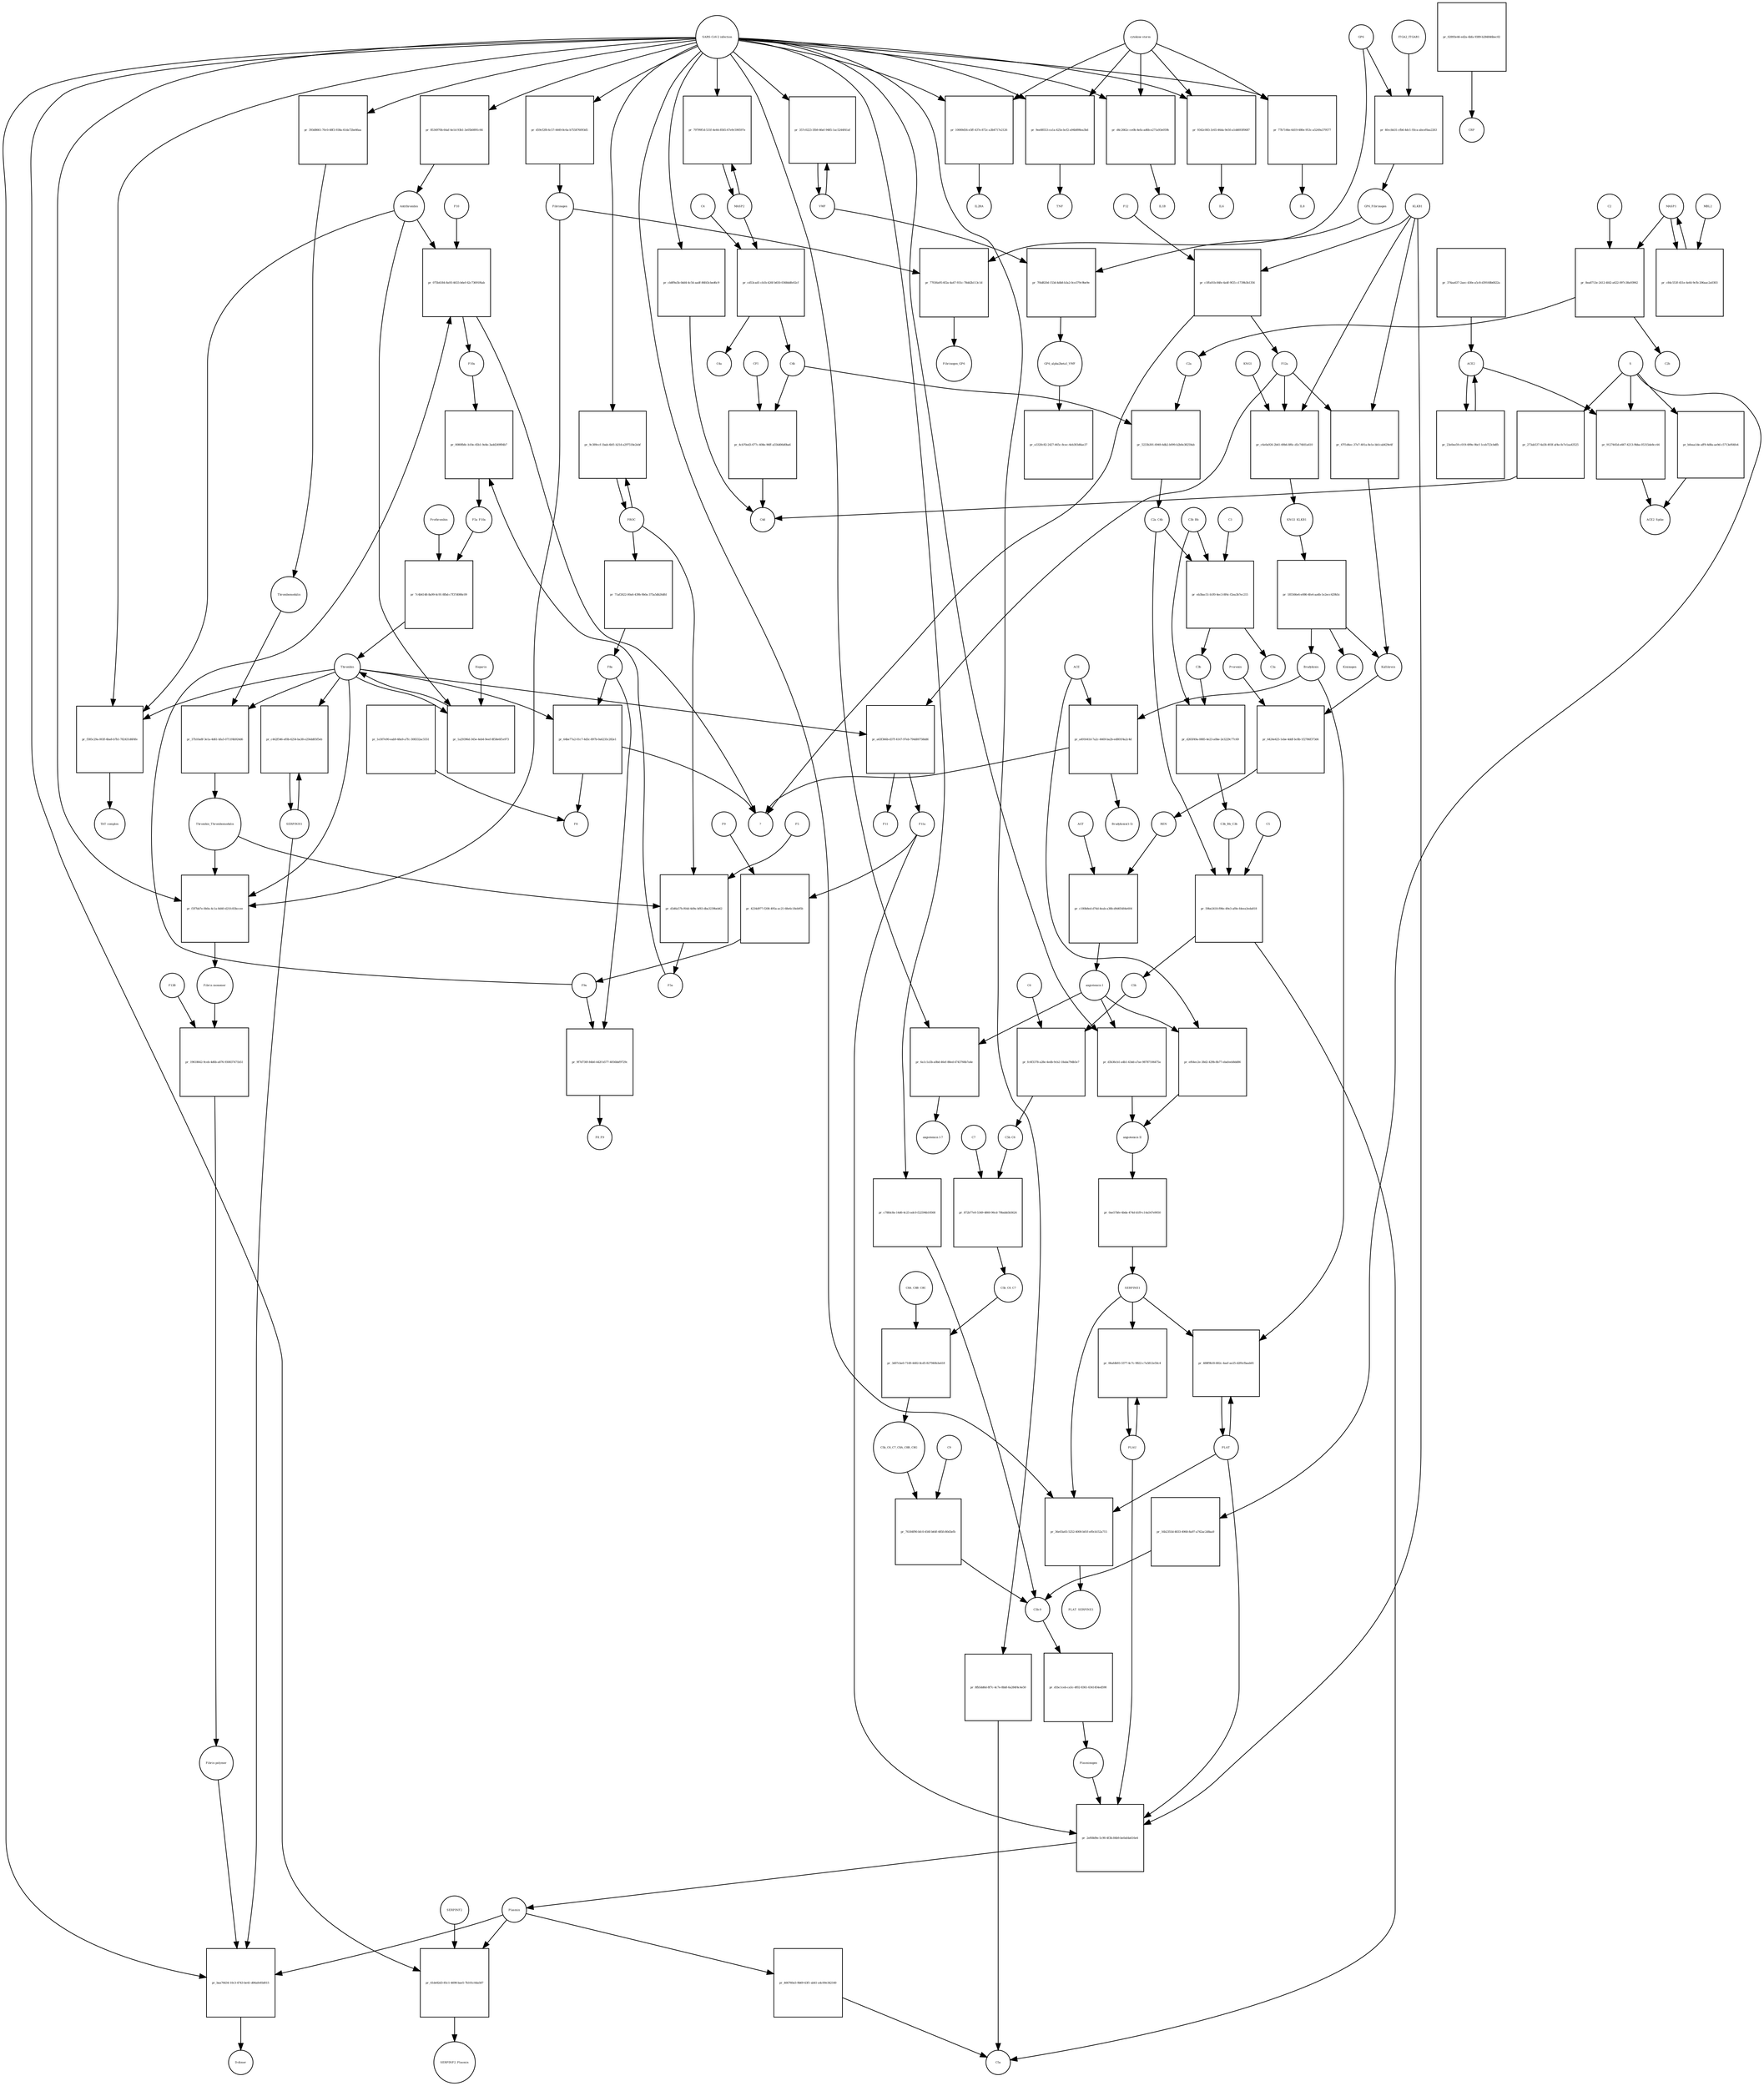 strict digraph  {
C4b [annotation="", bipartite=0, cls=macromolecule, fontsize=4, label=C4b, shape=circle];
"pr_5233b301-6949-4db2-b099-b2b0e38259ab" [annotation="", bipartite=1, cls=process, fontsize=4, label="pr_5233b301-6949-4db2-b099-b2b0e38259ab", shape=square];
C2a [annotation="", bipartite=0, cls=macromolecule, fontsize=4, label=C2a, shape=circle];
C2a_C4b [annotation="", bipartite=0, cls=complex, fontsize=4, label=C2a_C4b, shape=circle];
C3b [annotation="", bipartite=0, cls=macromolecule, fontsize=4, label=C3b, shape=circle];
"pr_d265f49a-0885-4e23-a0be-2e3229c77c69" [annotation="", bipartite=1, cls=process, fontsize=4, label="pr_d265f49a-0885-4e23-a0be-2e3229c77c69", shape=square];
C3b_Bb [annotation="urn_miriam_pubmed_12440962|urn_miriam_brenda_3.4.21.47", bipartite=0, cls=complex, fontsize=4, label=C3b_Bb, shape=circle];
C3b_Bb_C3b [annotation="urn_miriam_pubmed_12440962|urn_miriam_brenda_34.4.21.47", bipartite=0, cls=complex, fontsize=4, label=C3b_Bb_C3b, shape=circle];
"pr_4cb70ed3-677c-408e-96ff-a556d06d0ba6" [annotation="", bipartite=1, cls=process, fontsize=4, label="pr_4cb70ed3-677c-408e-96ff-a556d06d0ba6", shape=square];
C4d [annotation="", bipartite=0, cls=macromolecule, fontsize=4, label=C4d, shape=circle];
CFI [annotation="urn_miriam_hgnc_HGNC%3A2771", bipartite=0, cls=macromolecule, fontsize=4, label=CFI, shape=circle];
"pr_1e307e90-eab9-48a9-a7fc-308332ac5551" [annotation="", bipartite=1, cls=process, fontsize=4, label="pr_1e307e90-eab9-48a9-a7fc-308332ac5551", shape=square];
F8 [annotation="urn_miriam_hgnc_HGNC%3A3546", bipartite=0, cls=macromolecule, fontsize=4, label=F8, shape=circle];
"pr_8534970b-64af-4e1d-93b1-3e05b0891c66" [annotation="", bipartite=1, cls=process, fontsize=4, label="pr_8534970b-64af-4e1d-93b1-3e05b0891c66", shape=square];
Antithrombin [annotation="urn_miriam_hgnc_HGNC%3A775", bipartite=0, cls=macromolecule, fontsize=4, label=Antithrombin, shape=circle];
"SARS-CoV-2 infection" [annotation=urn_miriam_taxonomy_2697049, bipartite=0, cls=phenotype, fontsize=4, label="SARS-CoV-2 infection", shape=circle];
S [annotation="urn_miriam_uniprot_P0DTC2|urn_miriam_uniprot_P59594", bipartite=0, cls=macromolecule, fontsize=4, label=S, shape=circle];
"pr_b0eaa1de-aff9-4d8a-ae9d-c5713ef64fe4" [annotation="", bipartite=1, cls="omitted process", fontsize=4, label="pr_b0eaa1de-aff9-4d8a-ae9d-c5713ef64fe4", shape=square];
ACE2_Spike [annotation="", bipartite=0, cls=complex, fontsize=4, label=ACE2_Spike, shape=circle];
Bradykinin [annotation="urn_miriam_obo.chebi_CHEBI%3A3165", bipartite=0, cls=macromolecule, fontsize=4, label=Bradykinin, shape=circle];
"pr_a491641d-7a2c-4469-ba2b-ed801f4a2c4d" [annotation="", bipartite=1, cls=process, fontsize=4, label="pr_a491641d-7a2c-4469-ba2b-ed801f4a2c4d", shape=square];
"Bradykinin(1-5)" [annotation="", bipartite=0, cls=macromolecule, fontsize=4, label="Bradykinin(1-5)", shape=circle];
"?" [annotation="", bipartite=0, cls=macromolecule, fontsize=4, label="?", shape=circle];
ACE [annotation="urn_miriam_hgnc_HGNC%3A2707", bipartite=0, cls=macromolecule, fontsize=4, label=ACE, shape=circle];
ACE2 [annotation="urn_miriam_hgnc_HGNC%3A13557", bipartite=0, cls=macromolecule, fontsize=4, label=ACE2, shape=circle];
"pr_23e0ee59-c019-499e-9bcf-1ceb723cbdfb" [annotation="", bipartite=1, cls=process, fontsize=4, label="pr_23e0ee59-c019-499e-9bcf-1ceb723cbdfb", shape=square];
"pr_9127445d-e667-4213-9bba-05315de8cc44" [annotation="", bipartite=1, cls=process, fontsize=4, label="pr_9127445d-e667-4213-9bba-05315de8cc44", shape=square];
"pr_374aa637-2aec-430e-a5c8-d39168b6822a" [annotation="", bipartite=1, cls=process, fontsize=4, label="pr_374aa637-2aec-430e-a5c8-d39168b6822a", shape=square];
"angiotensin I" [annotation="urn_miriam_obo.chebi_CHEBI%3A2718", bipartite=0, cls="simple chemical", fontsize=4, label="angiotensin I", shape=circle];
"pr_6a1c1a5b-a0bd-46ef-88ed-4743766b7a4e" [annotation="", bipartite=1, cls=process, fontsize=4, label="pr_6a1c1a5b-a0bd-46ef-88ed-4743766b7a4e", shape=square];
"angiotensin I-7" [annotation="urn_miriam_obo.chebi_CHEBI%3A55438", bipartite=0, cls="simple chemical", fontsize=4, label="angiotensin I-7", shape=circle];
"pr_273ab537-4a58-493f-af4e-fe7e1aa43525" [annotation="", bipartite=1, cls=process, fontsize=4, label="pr_273ab537-4a58-493f-af4e-fe7e1aa43525", shape=square];
"pr_16b2355d-4833-4968-8a97-a742ac2d8aa9" [annotation="", bipartite=1, cls=process, fontsize=4, label="pr_16b2355d-4833-4968-8a97-a742ac2d8aa9", shape=square];
"C5b-9" [annotation="", bipartite=0, cls=complex, fontsize=4, label="C5b-9", shape=circle];
"pr_02893e46-ed2a-4bfa-9389-b284846bec02" [annotation="", bipartite=1, cls=process, fontsize=4, label="pr_02893e46-ed2a-4bfa-9389-b284846bec02", shape=square];
CRP [annotation="urn_miriam_hgnc_HGNC%3A2367", bipartite=0, cls=macromolecule, fontsize=4, label=CRP, shape=circle];
VWF [annotation="", bipartite=0, cls=macromolecule, fontsize=4, label=VWF, shape=circle];
"pr_357c0223-5fb9-46ef-9485-1ac5244f41af" [annotation="", bipartite=1, cls=process, fontsize=4, label="pr_357c0223-5fb9-46ef-9485-1ac5244f41af", shape=square];
PROC [annotation="urn_miriam_hgnc_HGNC%3A9451", bipartite=0, cls=macromolecule, fontsize=4, label=PROC, shape=circle];
"pr_9c389ccf-1bab-4bf1-b21d-a297518e2ebf" [annotation="", bipartite=1, cls=process, fontsize=4, label="pr_9c389ccf-1bab-4bf1-b21d-a297518e2ebf", shape=square];
"pr_cb8f9a5b-0dd4-4c54-aadf-86fd3cbed6c9" [annotation="", bipartite=1, cls=process, fontsize=4, label="pr_cb8f9a5b-0dd4-4c54-aadf-86fd3cbed6c9", shape=square];
Plasmin [annotation="urn_miriam_hgnc_HGNC%3A9051", bipartite=0, cls=macromolecule, fontsize=4, label=Plasmin, shape=circle];
"pr_61de82d3-85c1-4698-bae5-7b101c0da587" [annotation="", bipartite=1, cls=process, fontsize=4, label="pr_61de82d3-85c1-4698-bae5-7b101c0da587", shape=square];
SERPINF2 [annotation="urn_miriam_hgnc_HGNC%3A9075", bipartite=0, cls=macromolecule, fontsize=4, label=SERPINF2, shape=circle];
SERPINF2_Plasmin [annotation="", bipartite=0, cls=complex, fontsize=4, label=SERPINF2_Plasmin, shape=circle];
"pr_393d8661-70c0-48f3-938a-61da72be66aa" [annotation="", bipartite=1, cls=process, fontsize=4, label="pr_393d8661-70c0-48f3-938a-61da72be66aa", shape=square];
Thrombomodulin [annotation="urn_miriam_hgnc_HGNC%3A11784", bipartite=0, cls=macromolecule, fontsize=4, label=Thrombomodulin, shape=circle];
KLKB1 [annotation=urn_miriam_hgnc_6371, bipartite=0, cls=macromolecule, fontsize=4, label=KLKB1, shape=circle];
"pr_47f1d4ec-37e7-401a-8e1e-bb1cab429e4f" [annotation="", bipartite=1, cls=process, fontsize=4, label="pr_47f1d4ec-37e7-401a-8e1e-bb1cab429e4f", shape=square];
Kallikrein [annotation=urn_miriam_hgnc_6371, bipartite=0, cls=macromolecule, fontsize=4, label=Kallikrein, shape=circle];
F12a [annotation="urn_miriam_hgnc_HGNC%3A3530", bipartite=0, cls=macromolecule, fontsize=4, label=F12a, shape=circle];
KNG1_KLKB1 [annotation=urn_miriam_pubmed_17598838, bipartite=0, cls=complex, fontsize=4, label=KNG1_KLKB1, shape=circle];
"pr_185566e6-e086-4fe4-aa4b-1e2ecc429b5c" [annotation="", bipartite=1, cls=process, fontsize=4, label="pr_185566e6-e086-4fe4-aa4b-1e2ecc429b5c", shape=square];
Kininogen [annotation="urn_miriam_hgnc_HGNC%3A6383", bipartite=0, cls=macromolecule, fontsize=4, label=Kininogen, shape=circle];
"pr_c78fdc8a-14d6-4c25-adc0-f22594b10568" [annotation="", bipartite=1, cls=process, fontsize=4, label="pr_c78fdc8a-14d6-4c25-adc0-f22594b10568", shape=square];
"pr_8fb5dd6d-8f7c-4c7e-8bbf-6a284f4c4e50" [annotation="", bipartite=1, cls=process, fontsize=4, label="pr_8fb5dd6d-8f7c-4c7e-8bbf-6a284f4c4e50", shape=square];
C5a [annotation="", bipartite=0, cls=macromolecule, fontsize=4, label=C5a, shape=circle];
PLAT [annotation="urn_miriam_hgnc_HGNC%3A9051", bipartite=0, cls=macromolecule, fontsize=4, label=PLAT, shape=circle];
"pr_488f9b18-682c-4aef-ae25-d2f0cfbaab01" [annotation="", bipartite=1, cls=process, fontsize=4, label="pr_488f9b18-682c-4aef-ae25-d2f0cfbaab01", shape=square];
SERPINE1 [annotation="urn_miriam_hgnc_HGNC%3A8593", bipartite=0, cls=macromolecule, fontsize=4, label=SERPINE1, shape=circle];
AGT [annotation="urn_miriam_hgnc_HGNC%3A333", bipartite=0, cls=macromolecule, fontsize=4, label=AGT, shape=circle];
"pr_c180b8ed-d74d-4eab-a38b-d9d65484e604" [annotation="", bipartite=1, cls=process, fontsize=4, label="pr_c180b8ed-d74d-4eab-a38b-d9d65484e604", shape=square];
REN [annotation="urn_miriam_hgnc_HGNC%3A9958", bipartite=0, cls=macromolecule, fontsize=4, label=REN, shape=circle];
C2 [annotation="urn_miriam_hgnc_HGNC%3A1248", bipartite=0, cls=macromolecule, fontsize=4, label=C2, shape=circle];
"pr_8ea8713e-2412-4fd2-a622-097c38a93962" [annotation="", bipartite=1, cls=process, fontsize=4, label="pr_8ea8713e-2412-4fd2-a622-097c38a93962", shape=square];
C2b [annotation="", bipartite=0, cls=macromolecule, fontsize=4, label=C2b, shape=circle];
MASP1 [annotation="", bipartite=0, cls=macromolecule, fontsize=4, label=MASP1, shape=circle];
MASP2 [annotation="", bipartite=0, cls=macromolecule, fontsize=4, label=MASP2, shape=circle];
"pr_79799f1d-531f-4e44-8565-67e9c590597e" [annotation="", bipartite=1, cls=process, fontsize=4, label="pr_79799f1d-531f-4e44-8565-67e9c590597e", shape=square];
"pr_c84c553f-451e-4efd-9cfb-206aac2a0303" [annotation="", bipartite=1, cls=process, fontsize=4, label="pr_c84c553f-451e-4efd-9cfb-206aac2a0303", shape=square];
MBL2 [annotation=urn_miriam_hgnc_6902, bipartite=0, cls=macromolecule, fontsize=4, label=MBL2, shape=circle];
F10 [annotation="urn_miriam_hgnc_HGNC%3A3528", bipartite=0, cls=macromolecule, fontsize=4, label=F10, shape=circle];
"pr_075b4184-8a93-4633-b6ef-62c73691f6ab" [annotation="", bipartite=1, cls=process, fontsize=4, label="pr_075b4184-8a93-4633-b6ef-62c73691f6ab", shape=square];
F10a [annotation="urn_miriam_hgnc_HGNC%3A3528", bipartite=0, cls=macromolecule, fontsize=4, label=F10a, shape=circle];
F9a [annotation="", bipartite=0, cls=macromolecule, fontsize=4, label=F9a, shape=circle];
C3 [annotation="urn_miriam_hgnc_HGNC%3A1318", bipartite=0, cls=macromolecule, fontsize=4, label=C3, shape=circle];
"pr_eb3bac51-b1f0-4ec3-8f4c-f2ea3b7ec215" [annotation="", bipartite=1, cls=process, fontsize=4, label="pr_eb3bac51-b1f0-4ec3-8f4c-f2ea3b7ec215", shape=square];
C3a [annotation="", bipartite=0, cls=macromolecule, fontsize=4, label=C3a, shape=circle];
Prorenin [annotation="", bipartite=0, cls=macromolecule, fontsize=4, label=Prorenin, shape=circle];
"pr_6424e425-1ebe-4ddf-bc8b-1f2786f373d4" [annotation="", bipartite=1, cls=process, fontsize=4, label="pr_6424e425-1ebe-4ddf-bc8b-1f2786f373d4", shape=square];
F8a [annotation="urn_miriam_hgnc_HGNC%3A3546", bipartite=0, cls=macromolecule, fontsize=4, label=F8a, shape=circle];
"pr_64be77a2-01c7-4d3c-897b-0a6235c282e1" [annotation="", bipartite=1, cls=process, fontsize=4, label="pr_64be77a2-01c7-4d3c-897b-0a6235c282e1", shape=square];
Thrombin [annotation="urn_miriam_hgnc_HGNC%3A3535", bipartite=0, cls=macromolecule, fontsize=4, label=Thrombin, shape=circle];
"pr_1a29396d-345e-4eb4-9eef-8f58e6f1e973" [annotation="", bipartite=1, cls=process, fontsize=4, label="pr_1a29396d-345e-4eb4-9eef-8f58e6f1e973", shape=square];
Heparin [annotation="urn_miriam_pubmed_708377|urn_miriam_obo.chebi_CHEBI%3A28304", bipartite=0, cls="simple chemical", fontsize=4, label=Heparin, shape=circle];
"pr_ef64ec2e-38d2-429b-8b77-ebafeeb8dd86" [annotation="", bipartite=1, cls=process, fontsize=4, label="pr_ef64ec2e-38d2-429b-8b77-ebafeeb8dd86", shape=square];
"angiotensin II" [annotation="urn_miriam_obo.chebi_CHEBI%3A2718", bipartite=0, cls="simple chemical", fontsize=4, label="angiotensin II", shape=circle];
PLAU [annotation="", bipartite=0, cls=macromolecule, fontsize=4, label=PLAU, shape=circle];
"pr_06afdb93-3377-4c7c-9822-c7a5812e50c4" [annotation="", bipartite=1, cls=process, fontsize=4, label="pr_06afdb93-3377-4c7c-9822-c7a5812e50c4", shape=square];
F12 [annotation="urn_miriam_hgnc_HGNC%3A3530", bipartite=0, cls=macromolecule, fontsize=4, label=F12, shape=circle];
"pr_c1ffa01b-84fe-4a4f-9f25-c1739b3b1356" [annotation="", bipartite=1, cls=process, fontsize=4, label="pr_c1ffa01b-84fe-4a4f-9f25-c1739b3b1356", shape=square];
"pr_a63f366b-d37f-4147-97eb-794d00758dd6" [annotation="", bipartite=1, cls=process, fontsize=4, label="pr_a63f366b-d37f-4147-97eb-794d00758dd6", shape=square];
F11 [annotation="urn_miriam_hgnc_HGNC%3A3529", bipartite=0, cls=macromolecule, fontsize=4, label=F11, shape=circle];
F11a [annotation="urn_miriam_hgnc_HGNC%3A3529", bipartite=0, cls=macromolecule, fontsize=4, label=F11a, shape=circle];
C4 [annotation="", bipartite=0, cls=macromolecule, fontsize=4, label=C4, shape=circle];
"pr_cd53cad1-cb1b-426f-b650-0368ddfe02cf" [annotation="", bipartite=1, cls=process, fontsize=4, label="pr_cd53cad1-cb1b-426f-b650-0368ddfe02cf", shape=square];
C4a [annotation="", bipartite=0, cls=macromolecule, fontsize=4, label=C4a, shape=circle];
"pr_36e03a65-5252-4000-b01f-ef0cb152a715" [annotation="", bipartite=1, cls=process, fontsize=4, label="pr_36e03a65-5252-4000-b01f-ef0cb152a715", shape=square];
PLAT_SERPINE1 [annotation=urn_miriam_pubmed_22449964, bipartite=0, cls=complex, fontsize=4, label=PLAT_SERPINE1, shape=circle];
"pr_9f7d730f-84b0-442f-b577-4056bbf9729c" [annotation="", bipartite=1, cls=process, fontsize=4, label="pr_9f7d730f-84b0-442f-b577-4056bbf9729c", shape=square];
F8_F9 [annotation=urn_miriam_pubmed_22471307, bipartite=0, cls=complex, fontsize=4, label=F8_F9, shape=circle];
"pr_0080fb8c-b10e-45b1-9e8e-3add249f84b7" [annotation="", bipartite=1, cls=process, fontsize=4, label="pr_0080fb8c-b10e-45b1-9e8e-3add249f84b7", shape=square];
F5a [annotation="urn_miriam_hgnc_HGNC%3A3542", bipartite=0, cls=macromolecule, fontsize=4, label=F5a, shape=circle];
F5a_F10a [annotation=urn_miriam_pubmed_2303476, bipartite=0, cls=complex, fontsize=4, label=F5a_F10a, shape=circle];
F5 [annotation="urn_miriam_hgnc_HGNC%3A3541", bipartite=0, cls=macromolecule, fontsize=4, label=F5, shape=circle];
"pr_d3d6a57b-f64d-4d9a-bf83-dba3239beb62" [annotation="", bipartite=1, cls=process, fontsize=4, label="pr_d3d6a57b-f64d-4d9a-bf83-dba3239beb62", shape=square];
Thrombin_Thrombomodulin [annotation="urn_miriam_pubmed_6282863|urn_miriam_taxonomy_9986", bipartite=0, cls=complex, fontsize=4, label=Thrombin_Thrombomodulin, shape=circle];
SERPINH1 [annotation="urn_miriam_hgnc_HGNC%3A1546", bipartite=0, cls=macromolecule, fontsize=4, label=SERPINH1, shape=circle];
"pr_c442f546-ef0b-4254-ba38-e256dd05f5eb" [annotation="", bipartite=1, cls=process, fontsize=4, label="pr_c442f546-ef0b-4254-ba38-e256dd05f5eb", shape=square];
Fibrinogen [annotation=urn_miriam_pubmed_19296670, bipartite=0, cls=complex, fontsize=4, label=Fibrinogen, shape=circle];
"pr_f3f7bb7e-0b0a-4c1a-8d40-d21fc83bccee" [annotation="", bipartite=1, cls=process, fontsize=4, label="pr_f3f7bb7e-0b0a-4c1a-8d40-d21fc83bccee", shape=square];
"Fibrin monomer" [annotation="", bipartite=0, cls=macromolecule, fontsize=4, label="Fibrin monomer", shape=circle];
C5 [annotation="urn_miriam_hgnc_HGNC%3A1331", bipartite=0, cls=macromolecule, fontsize=4, label=C5, shape=circle];
"pr_59be2418-f98e-49e3-af8e-fdeea3eda818" [annotation="", bipartite=1, cls=process, fontsize=4, label="pr_59be2418-f98e-49e3-af8e-fdeea3eda818", shape=square];
C5b [annotation="", bipartite=0, cls=macromolecule, fontsize=4, label=C5b, shape=circle];
"pr_fc6f3378-a28e-4edb-9cb2-18aba79db5e7" [annotation="", bipartite=1, cls=process, fontsize=4, label="pr_fc6f3378-a28e-4edb-9cb2-18aba79db5e7", shape=square];
C6 [annotation="urn_miriam_hgnc_HGNC%3A1339", bipartite=0, cls=macromolecule, fontsize=4, label=C6, shape=circle];
C5b_C6 [annotation="", bipartite=0, cls=complex, fontsize=4, label=C5b_C6, shape=circle];
"pr_872b77e0-5349-4860-96cd-79babb5b5624" [annotation="", bipartite=1, cls=process, fontsize=4, label="pr_872b77e0-5349-4860-96cd-79babb5b5624", shape=square];
C7 [annotation="urn_miriam_hgnc_HGNC%3A1346", bipartite=0, cls=macromolecule, fontsize=4, label=C7, shape=circle];
C5b_C6_C7 [annotation=urn_miriam_pubmed_28630159, bipartite=0, cls=complex, fontsize=4, label=C5b_C6_C7, shape=circle];
"pr_3d07cbe0-7149-4482-8cd5-827940b3a418" [annotation="", bipartite=1, cls=process, fontsize=4, label="pr_3d07cbe0-7149-4482-8cd5-827940b3a418", shape=square];
C8A_C8B_C8G [annotation="", bipartite=0, cls=complex, fontsize=4, label=C8A_C8B_C8G, shape=circle];
C5b_C6_C7_C8A_C8B_C8G [annotation=urn_miriam_pubmed_28630159, bipartite=0, cls=complex, fontsize=4, label=C5b_C6_C7_C8A_C8B_C8G, shape=circle];
"pr_76184f90-bfc0-456f-b64f-485fc80d3efb" [annotation="", bipartite=1, cls=process, fontsize=4, label="pr_76184f90-bfc0-456f-b64f-485fc80d3efb", shape=square];
C9 [annotation="urn_miriam_hgnc_HGNC%3A1358", bipartite=0, cls=macromolecule, fontsize=4, label=C9, shape=circle];
"pr_d3b36cb1-a4b1-43dd-a7ae-98787106475a" [annotation="", bipartite=1, cls=process, fontsize=4, label="pr_d3b36cb1-a4b1-43dd-a7ae-98787106475a", shape=square];
"pr_d4c2662c-ce0b-4efa-ad6b-e271a93e059b" [annotation="", bipartite=1, cls=process, fontsize=4, label="pr_d4c2662c-ce0b-4efa-ad6b-e271a93e059b", shape=square];
IL1B [annotation=urn_miriam_hgnc_5992, bipartite=0, cls=macromolecule, fontsize=4, label=IL1B, shape=circle];
"cytokine storm" [annotation=urn_miriam_pubmed_2504360, bipartite=0, cls=phenotype, fontsize=4, label="cytokine storm", shape=circle];
"pr_d59cf2f8-6c57-4449-8c6a-b755876093d5" [annotation="", bipartite=1, cls=process, fontsize=4, label="pr_d59cf2f8-6c57-4449-8c6a-b755876093d5", shape=square];
"pr_9342c083-3c65-46da-9e50-a1dd693f0687" [annotation="", bipartite=1, cls=process, fontsize=4, label="pr_9342c083-3c65-46da-9e50-a1dd693f0687", shape=square];
IL6 [annotation=urn_miriam_hgnc_6018, bipartite=0, cls=macromolecule, fontsize=4, label=IL6, shape=circle];
"pr_77b7146e-6d19-480e-953c-a5249a379577" [annotation="", bipartite=1, cls=process, fontsize=4, label="pr_77b7146e-6d19-480e-953c-a5249a379577", shape=square];
IL8 [annotation="urn_miriam_hgnc_HGNC%3A6025", bipartite=0, cls=macromolecule, fontsize=4, label=IL8, shape=circle];
"pr_10069d56-e5ff-437e-872c-a3b4717e2126" [annotation="", bipartite=1, cls=process, fontsize=4, label="pr_10069d56-e5ff-437e-872c-a3b4717e2126", shape=square];
IL2RA [annotation="urn_miriam_hgnc_HGNC%3A6008", bipartite=0, cls=macromolecule, fontsize=4, label=IL2RA, shape=circle];
Plasminogen [annotation="urn_miriam_hgnc_HGNC%3A9071", bipartite=0, cls=macromolecule, fontsize=4, label=Plasminogen, shape=circle];
"pr_2ef68d9e-5c90-4f3b-84b9-be0afda616e4" [annotation="", bipartite=1, cls=process, fontsize=4, label="pr_2ef68d9e-5c90-4f3b-84b9-be0afda616e4", shape=square];
"pr_f385c29a-003f-4ba8-b7b1-782431d6f4fe" [annotation="", bipartite=1, cls=process, fontsize=4, label="pr_f385c29a-003f-4ba8-b7b1-782431d6f4fe", shape=square];
"TAT complex" [annotation=urn_miriam_pubmed_22930518, bipartite=0, cls=complex, fontsize=4, label="TAT complex", shape=circle];
Prothrombin [annotation="urn_miriam_hgnc_HGNC%3A3535", bipartite=0, cls=macromolecule, fontsize=4, label=Prothrombin, shape=circle];
"pr_7c4b4148-8a99-4c91-8fbd-c7f37d086c09" [annotation="", bipartite=1, cls=process, fontsize=4, label="pr_7c4b4148-8a99-4c91-8fbd-c7f37d086c09", shape=square];
"pr_71af2622-00a6-439b-9b0a-375a5db26dfd" [annotation="", bipartite=1, cls=process, fontsize=4, label="pr_71af2622-00a6-439b-9b0a-375a5db26dfd", shape=square];
"pr_0ae57bfe-4bda-474d-b1f9-c14a547e9050" [annotation="", bipartite=1, cls=process, fontsize=4, label="pr_0ae57bfe-4bda-474d-b1f9-c14a547e9050", shape=square];
"pr_37b10a8f-3e1a-4d61-bfa5-0711f4b924d6" [annotation="", bipartite=1, cls=process, fontsize=4, label="pr_37b10a8f-3e1a-4d61-bfa5-0711f4b924d6", shape=square];
F9 [annotation="urn_miriam_hgnc_HGNC%3A35531", bipartite=0, cls=macromolecule, fontsize=4, label=F9, shape=circle];
"pr_4234d977-f208-495a-ac21-68e6c18eb95b" [annotation="", bipartite=1, cls=process, fontsize=4, label="pr_4234d977-f208-495a-ac21-68e6c18eb95b", shape=square];
"pr_c6e0a926-2b41-49b6-8f6c-d5c74fd1a610" [annotation="", bipartite=1, cls=process, fontsize=4, label="pr_c6e0a926-2b41-49b6-8f6c-d5c74fd1a610", shape=square];
KNG1 [annotation=urn_miriam_hgnc_6383, bipartite=0, cls=macromolecule, fontsize=4, label=KNG1, shape=circle];
"pr_d1bc1ceb-ca5c-4f02-8361-6341454ed598" [annotation="", bipartite=1, cls=process, fontsize=4, label="pr_d1bc1ceb-ca5c-4f02-8361-6341454ed598", shape=square];
"pr_466760a5-9b69-43f1-ab41-a4c00e342160" [annotation="", bipartite=1, cls=process, fontsize=4, label="pr_466760a5-9b69-43f1-ab41-a4c00e342160", shape=square];
"pr_9ee88553-ca1a-425e-bcf2-a94b898ea3bd" [annotation="", bipartite=1, cls=process, fontsize=4, label="pr_9ee88553-ca1a-425e-bcf2-a94b898ea3bd", shape=square];
TNF [annotation=urn_miriam_hgnc_11892, bipartite=0, cls=macromolecule, fontsize=4, label=TNF, shape=circle];
"pr_19618642-9ceb-4d6b-a876-930837471b51" [annotation="", bipartite=1, cls=process, fontsize=4, label="pr_19618642-9ceb-4d6b-a876-930837471b51", shape=square];
"Fibrin polymer" [annotation="", bipartite=0, cls=macromolecule, fontsize=4, label="Fibrin polymer", shape=circle];
F13B [annotation="", bipartite=0, cls=macromolecule, fontsize=4, label=F13B, shape=circle];
"pr_baa76434-10c3-4743-be41-d06afe85d015" [annotation="", bipartite=1, cls=process, fontsize=4, label="pr_baa76434-10c3-4743-be41-d06afe85d015", shape=square];
"D-dimer" [annotation=urn_miriam_pubmed_19008457, bipartite=0, cls=macromolecule, fontsize=4, label="D-dimer", shape=circle];
GP6_alpha2beta1_VWF [annotation="", bipartite=0, cls=complex, fontsize=4, label=GP6_alpha2beta1_VWF, shape=circle];
"pr_e3320c82-2427-465c-8cec-4eb303d6ae37" [annotation="", bipartite=1, cls="omitted process", fontsize=4, label="pr_e3320c82-2427-465c-8cec-4eb303d6ae37", shape=square];
GP6 [annotation=urn_miriam_hgnc_14388, bipartite=0, cls=macromolecule, fontsize=4, label=GP6, shape=circle];
"pr_40ccbb31-cfb6-4dc1-93ca-abcef0aa2263" [annotation="", bipartite=1, cls=process, fontsize=4, label="pr_40ccbb31-cfb6-4dc1-93ca-abcef0aa2263", shape=square];
ITGA2_ITGAB1 [annotation="urn_miriam_intact_EBI-16428357", bipartite=0, cls=complex, fontsize=4, label=ITGA2_ITGAB1, shape=circle];
GP6_Fibrinogen [annotation="", bipartite=0, cls=complex, fontsize=4, label=GP6_Fibrinogen, shape=circle];
"pr_7f4d820d-153d-4db8-b3a2-0ce379c9be9e" [annotation="", bipartite=1, cls=process, fontsize=4, label="pr_7f4d820d-153d-4db8-b3a2-0ce379c9be9e", shape=square];
"pr_77036a95-6f2a-4a47-931c-78dd2b113c1d" [annotation="", bipartite=1, cls=process, fontsize=4, label="pr_77036a95-6f2a-4a47-931c-78dd2b113c1d", shape=square];
Fibrinogen_GP6 [annotation=urn_miriam_pubmed_19296670, bipartite=0, cls=complex, fontsize=4, label=Fibrinogen_GP6, shape=circle];
C4b -> "pr_5233b301-6949-4db2-b099-b2b0e38259ab"  [annotation="", interaction_type=consumption];
C4b -> "pr_4cb70ed3-677c-408e-96ff-a556d06d0ba6"  [annotation="", interaction_type=consumption];
"pr_5233b301-6949-4db2-b099-b2b0e38259ab" -> C2a_C4b  [annotation="", interaction_type=production];
C2a -> "pr_5233b301-6949-4db2-b099-b2b0e38259ab"  [annotation="", interaction_type=consumption];
C2a_C4b -> "pr_eb3bac51-b1f0-4ec3-8f4c-f2ea3b7ec215"  [annotation=urn_miriam_pubmed_12440962, interaction_type=catalysis];
C2a_C4b -> "pr_59be2418-f98e-49e3-af8e-fdeea3eda818"  [annotation=urn_miriam_pubmed_28630159, interaction_type=catalysis];
C3b -> "pr_d265f49a-0885-4e23-a0be-2e3229c77c69"  [annotation="", interaction_type=consumption];
"pr_d265f49a-0885-4e23-a0be-2e3229c77c69" -> C3b_Bb_C3b  [annotation="", interaction_type=production];
C3b_Bb -> "pr_d265f49a-0885-4e23-a0be-2e3229c77c69"  [annotation="", interaction_type=consumption];
C3b_Bb -> "pr_eb3bac51-b1f0-4ec3-8f4c-f2ea3b7ec215"  [annotation=urn_miriam_pubmed_12440962, interaction_type=catalysis];
C3b_Bb_C3b -> "pr_59be2418-f98e-49e3-af8e-fdeea3eda818"  [annotation=urn_miriam_pubmed_28630159, interaction_type=catalysis];
"pr_4cb70ed3-677c-408e-96ff-a556d06d0ba6" -> C4d  [annotation="", interaction_type=production];
CFI -> "pr_4cb70ed3-677c-408e-96ff-a556d06d0ba6"  [annotation=urn_miriam_pubmed_19362461, interaction_type=catalysis];
"pr_1e307e90-eab9-48a9-a7fc-308332ac5551" -> F8  [annotation="", interaction_type=production];
"pr_8534970b-64af-4e1d-93b1-3e05b0891c66" -> Antithrombin  [annotation="", interaction_type=production];
Antithrombin -> "pr_075b4184-8a93-4633-b6ef-62c73691f6ab"  [annotation="urn_miriam_pubmed_11551226|urn_miriam_pubmed_15853774", interaction_type=inhibition];
Antithrombin -> "pr_1a29396d-345e-4eb4-9eef-8f58e6f1e973"  [annotation=urn_miriam_pubmed_15853774, interaction_type=inhibition];
Antithrombin -> "pr_f385c29a-003f-4ba8-b7b1-782431d6f4fe"  [annotation="", interaction_type=consumption];
"SARS-CoV-2 infection" -> "pr_8534970b-64af-4e1d-93b1-3e05b0891c66"  [annotation=urn_miriam_pubmed_32302438, interaction_type="necessary stimulation"];
"SARS-CoV-2 infection" -> "pr_6a1c1a5b-a0bd-46ef-88ed-4743766b7a4e"  [annotation=urn_miriam_pubmed_23392115, interaction_type=inhibition];
"SARS-CoV-2 infection" -> "pr_357c0223-5fb9-46ef-9485-1ac5244f41af"  [annotation=urn_miriam_pubmed_32367170, interaction_type="necessary stimulation"];
"SARS-CoV-2 infection" -> "pr_9c389ccf-1bab-4bf1-b21d-a297518e2ebf"  [annotation=urn_miriam_pubmed_32302438, interaction_type="necessary stimulation"];
"SARS-CoV-2 infection" -> "pr_cb8f9a5b-0dd4-4c54-aadf-86fd3cbed6c9"  [annotation=urn_miriam_pubmed_32299776, interaction_type=stimulation];
"SARS-CoV-2 infection" -> "pr_61de82d3-85c1-4698-bae5-7b101c0da587"  [annotation="urn_miriam_pubmed_2437112|urn_miriam_doi_10.1101%2F2020.04.25.20077842", interaction_type=stimulation];
"SARS-CoV-2 infection" -> "pr_393d8661-70c0-48f3-938a-61da72be66aa"  [annotation="urn_miriam_doi_10.1101%2F2020.04.25.20077842", interaction_type="necessary stimulation"];
"SARS-CoV-2 infection" -> "pr_c78fdc8a-14d6-4c25-adc0-f22594b10568"  [annotation=urn_miriam_pmc_PMC7260598, interaction_type="necessary stimulation"];
"SARS-CoV-2 infection" -> "pr_8fb5dd6d-8f7c-4c7e-8bbf-6a284f4c4e50"  [annotation=urn_miriam_pmc_PMC7260598, interaction_type="necessary stimulation"];
"SARS-CoV-2 infection" -> "pr_79799f1d-531f-4e44-8565-67e9c590597e"  [annotation="urn_miriam_pubmed_11290788|urn_miriam_pubmed_32299776", interaction_type=stimulation];
"SARS-CoV-2 infection" -> "pr_36e03a65-5252-4000-b01f-ef0cb152a715"  [annotation="urn_miriam_pubmed_22449964|urn_miriam_doi_10.1101%2F2020.04.25.20077842", interaction_type="necessary stimulation"];
"SARS-CoV-2 infection" -> "pr_f3f7bb7e-0b0a-4c1a-8d40-d21fc83bccee"  [annotation="urn_miriam_pubmed_6282863|urn_miriam_pubmed_28228446|urn_miriam_pubmed_2117226", interaction_type="necessary stimulation"];
"SARS-CoV-2 infection" -> "pr_d3b36cb1-a4b1-43dd-a7ae-98787106475a"  [annotation=urn_miriam_pubmed_32048163, interaction_type=catalysis];
"SARS-CoV-2 infection" -> "pr_d4c2662c-ce0b-4efa-ad6b-e271a93e059b"  [annotation=urn_miriam_pubmed_32171193, interaction_type=stimulation];
"SARS-CoV-2 infection" -> "pr_d59cf2f8-6c57-4449-8c6a-b755876093d5"  [annotation="", interaction_type=consumption];
"SARS-CoV-2 infection" -> "pr_9342c083-3c65-46da-9e50-a1dd693f0687"  [annotation=urn_miriam_pubmed_32286245, interaction_type=stimulation];
"SARS-CoV-2 infection" -> "pr_77b7146e-6d19-480e-953c-a5249a379577"  [annotation=urn_miriam_pubmed_32286245, interaction_type=stimulation];
"SARS-CoV-2 infection" -> "pr_10069d56-e5ff-437e-872c-a3b4717e2126"  [annotation=urn_miriam_pubmed_32286245, interaction_type=stimulation];
"SARS-CoV-2 infection" -> "pr_f385c29a-003f-4ba8-b7b1-782431d6f4fe"  [annotation="urn_miriam_pubmed_22930518|urn_miriam_doi_10.1101%2F2020.04.25.20077842", interaction_type="necessary stimulation"];
"SARS-CoV-2 infection" -> "pr_9ee88553-ca1a-425e-bcf2-a94b898ea3bd"  [annotation=urn_miriam_pubmed_32504360, interaction_type=stimulation];
"SARS-CoV-2 infection" -> "pr_baa76434-10c3-4743-be41-d06afe85d015"  [annotation="urn_miriam_pubmed_29096812|urn_miriam_pubmed_10574983|urn_miriam_pubmed_32172226", interaction_type="necessary stimulation"];
S -> "pr_b0eaa1de-aff9-4d8a-ae9d-c5713ef64fe4"  [annotation="", interaction_type=consumption];
S -> "pr_9127445d-e667-4213-9bba-05315de8cc44"  [annotation="", interaction_type=consumption];
S -> "pr_273ab537-4a58-493f-af4e-fe7e1aa43525"  [annotation="", interaction_type=consumption];
S -> "pr_16b2355d-4833-4968-8a97-a742ac2d8aa9"  [annotation="", interaction_type=consumption];
"pr_b0eaa1de-aff9-4d8a-ae9d-c5713ef64fe4" -> ACE2_Spike  [annotation="", interaction_type=production];
Bradykinin -> "pr_a491641d-7a2c-4469-ba2b-ed801f4a2c4d"  [annotation="", interaction_type=consumption];
Bradykinin -> "pr_488f9b18-682c-4aef-ae25-d2f0cfbaab01"  [annotation="urn_miriam_pubmed_10373228|urn_miriam_pubmed_2769655", interaction_type=catalysis];
"pr_a491641d-7a2c-4469-ba2b-ed801f4a2c4d" -> "Bradykinin(1-5)"  [annotation="", interaction_type=production];
"pr_a491641d-7a2c-4469-ba2b-ed801f4a2c4d" -> "?"  [annotation="", interaction_type=production];
ACE -> "pr_a491641d-7a2c-4469-ba2b-ed801f4a2c4d"  [annotation=urn_miriam_pubmed_10969042, interaction_type=catalysis];
ACE -> "pr_ef64ec2e-38d2-429b-8b77-ebafeeb8dd86"  [annotation="urn_miriam_taxonomy_9606|urn_miriam_pubmed_190881|urn_miriam_pubmed_10969042", interaction_type=catalysis];
ACE2 -> "pr_23e0ee59-c019-499e-9bcf-1ceb723cbdfb"  [annotation="", interaction_type=consumption];
ACE2 -> "pr_9127445d-e667-4213-9bba-05315de8cc44"  [annotation="", interaction_type=consumption];
"pr_23e0ee59-c019-499e-9bcf-1ceb723cbdfb" -> ACE2  [annotation="", interaction_type=production];
"pr_9127445d-e667-4213-9bba-05315de8cc44" -> ACE2_Spike  [annotation="", interaction_type=production];
"pr_374aa637-2aec-430e-a5c8-d39168b6822a" -> ACE2  [annotation="", interaction_type=production];
"angiotensin I" -> "pr_6a1c1a5b-a0bd-46ef-88ed-4743766b7a4e"  [annotation="", interaction_type=consumption];
"angiotensin I" -> "pr_ef64ec2e-38d2-429b-8b77-ebafeeb8dd86"  [annotation="", interaction_type=consumption];
"angiotensin I" -> "pr_d3b36cb1-a4b1-43dd-a7ae-98787106475a"  [annotation="", interaction_type=consumption];
"pr_6a1c1a5b-a0bd-46ef-88ed-4743766b7a4e" -> "angiotensin I-7"  [annotation="", interaction_type=production];
"pr_273ab537-4a58-493f-af4e-fe7e1aa43525" -> C4d  [annotation="", interaction_type=production];
"pr_16b2355d-4833-4968-8a97-a742ac2d8aa9" -> "C5b-9"  [annotation="", interaction_type=production];
"C5b-9" -> "pr_d1bc1ceb-ca5c-4f02-8361-6341454ed598"  [annotation="", interaction_type=consumption];
"pr_02893e46-ed2a-4bfa-9389-b284846bec02" -> CRP  [annotation="", interaction_type=production];
VWF -> "pr_357c0223-5fb9-46ef-9485-1ac5244f41af"  [annotation="", interaction_type=consumption];
VWF -> "pr_7f4d820d-153d-4db8-b3a2-0ce379c9be9e"  [annotation="", interaction_type=consumption];
"pr_357c0223-5fb9-46ef-9485-1ac5244f41af" -> VWF  [annotation="", interaction_type=production];
PROC -> "pr_9c389ccf-1bab-4bf1-b21d-a297518e2ebf"  [annotation="", interaction_type=consumption];
PROC -> "pr_d3d6a57b-f64d-4d9a-bf83-dba3239beb62"  [annotation="urn_miriam_pubmed_6282863|urn_miriam_pubmed_6572921|urn_miriam_pubmed_2322551", interaction_type=inhibition];
PROC -> "pr_71af2622-00a6-439b-9b0a-375a5db26dfd"  [annotation="", interaction_type=consumption];
"pr_9c389ccf-1bab-4bf1-b21d-a297518e2ebf" -> PROC  [annotation="", interaction_type=production];
"pr_cb8f9a5b-0dd4-4c54-aadf-86fd3cbed6c9" -> C4d  [annotation="", interaction_type=production];
Plasmin -> "pr_61de82d3-85c1-4698-bae5-7b101c0da587"  [annotation="", interaction_type=consumption];
Plasmin -> "pr_466760a5-9b69-43f1-ab41-a4c00e342160"  [annotation="urn_miriam_pubmed_27077125|urn_miriam_taxonomy_10090", interaction_type="necessary stimulation"];
Plasmin -> "pr_baa76434-10c3-4743-be41-d06afe85d015"  [annotation="urn_miriam_pubmed_29096812|urn_miriam_pubmed_10574983|urn_miriam_pubmed_32172226", interaction_type=catalysis];
"pr_61de82d3-85c1-4698-bae5-7b101c0da587" -> SERPINF2_Plasmin  [annotation="", interaction_type=production];
SERPINF2 -> "pr_61de82d3-85c1-4698-bae5-7b101c0da587"  [annotation="", interaction_type=consumption];
"pr_393d8661-70c0-48f3-938a-61da72be66aa" -> Thrombomodulin  [annotation="", interaction_type=production];
Thrombomodulin -> "pr_37b10a8f-3e1a-4d61-bfa5-0711f4b924d6"  [annotation="", interaction_type=consumption];
KLKB1 -> "pr_47f1d4ec-37e7-401a-8e1e-bb1cab429e4f"  [annotation="", interaction_type=consumption];
KLKB1 -> "pr_c1ffa01b-84fe-4a4f-9f25-c1739b3b1356"  [annotation=urn_miriam_pubmed_21304106, interaction_type=catalysis];
KLKB1 -> "pr_2ef68d9e-5c90-4f3b-84b9-be0afda616e4"  [annotation=urn_miriam_pubmed_3850647, interaction_type=catalysis];
KLKB1 -> "pr_c6e0a926-2b41-49b6-8f6c-d5c74fd1a610"  [annotation="", interaction_type=consumption];
"pr_47f1d4ec-37e7-401a-8e1e-bb1cab429e4f" -> Kallikrein  [annotation="", interaction_type=production];
Kallikrein -> "pr_6424e425-1ebe-4ddf-bc8b-1f2786f373d4"  [annotation=urn_miriam_pubmed_12793984, interaction_type=catalysis];
F12a -> "pr_47f1d4ec-37e7-401a-8e1e-bb1cab429e4f"  [annotation=urn_miriam_pubmed_21304106, interaction_type=catalysis];
F12a -> "pr_a63f366b-d37f-4147-97eb-794d00758dd6"  [annotation="", interaction_type=consumption];
F12a -> "pr_c6e0a926-2b41-49b6-8f6c-d5c74fd1a610"  [annotation=urn_miriam_pubmed_7944388, interaction_type=catalysis];
KNG1_KLKB1 -> "pr_185566e6-e086-4fe4-aa4b-1e2ecc429b5c"  [annotation=urn_miriam_isbn_9781482204049, interaction_type=catalysis];
"pr_185566e6-e086-4fe4-aa4b-1e2ecc429b5c" -> Kininogen  [annotation="", interaction_type=production];
"pr_185566e6-e086-4fe4-aa4b-1e2ecc429b5c" -> Bradykinin  [annotation="", interaction_type=production];
"pr_185566e6-e086-4fe4-aa4b-1e2ecc429b5c" -> Kallikrein  [annotation="", interaction_type=production];
"pr_c78fdc8a-14d6-4c25-adc0-f22594b10568" -> "C5b-9"  [annotation="", interaction_type=production];
"pr_8fb5dd6d-8f7c-4c7e-8bbf-6a284f4c4e50" -> C5a  [annotation="", interaction_type=production];
PLAT -> "pr_488f9b18-682c-4aef-ae25-d2f0cfbaab01"  [annotation="", interaction_type=consumption];
PLAT -> "pr_36e03a65-5252-4000-b01f-ef0cb152a715"  [annotation="", interaction_type=consumption];
PLAT -> "pr_2ef68d9e-5c90-4f3b-84b9-be0afda616e4"  [annotation=urn_miriam_pubmed_3850647, interaction_type=catalysis];
"pr_488f9b18-682c-4aef-ae25-d2f0cfbaab01" -> PLAT  [annotation="", interaction_type=production];
SERPINE1 -> "pr_488f9b18-682c-4aef-ae25-d2f0cfbaab01"  [annotation="urn_miriam_pubmed_10373228|urn_miriam_pubmed_2769655", interaction_type=inhibition];
SERPINE1 -> "pr_06afdb93-3377-4c7c-9822-c7a5812e50c4"  [annotation=urn_miriam_pubmed_21199867, interaction_type=inhibition];
SERPINE1 -> "pr_36e03a65-5252-4000-b01f-ef0cb152a715"  [annotation="", interaction_type=consumption];
AGT -> "pr_c180b8ed-d74d-4eab-a38b-d9d65484e604"  [annotation="", interaction_type=consumption];
"pr_c180b8ed-d74d-4eab-a38b-d9d65484e604" -> "angiotensin I"  [annotation="", interaction_type=production];
REN -> "pr_c180b8ed-d74d-4eab-a38b-d9d65484e604"  [annotation="urn_miriam_pubmed_10585461|urn_miriam_pubmed_30934934|urn_miriam_pubmed_6172448|urn_miriam_taxonomy_9606", interaction_type=catalysis];
C2 -> "pr_8ea8713e-2412-4fd2-a622-097c38a93962"  [annotation="", interaction_type=consumption];
"pr_8ea8713e-2412-4fd2-a622-097c38a93962" -> C2a  [annotation="", interaction_type=production];
"pr_8ea8713e-2412-4fd2-a622-097c38a93962" -> C2b  [annotation="", interaction_type=production];
MASP1 -> "pr_8ea8713e-2412-4fd2-a622-097c38a93962"  [annotation=urn_miriam_pubmed_10946292, interaction_type=catalysis];
MASP1 -> "pr_c84c553f-451e-4efd-9cfb-206aac2a0303"  [annotation="", interaction_type=consumption];
MASP2 -> "pr_79799f1d-531f-4e44-8565-67e9c590597e"  [annotation="", interaction_type=consumption];
MASP2 -> "pr_cd53cad1-cb1b-426f-b650-0368ddfe02cf"  [annotation=urn_miriam_pubmed_21664989, interaction_type=catalysis];
"pr_79799f1d-531f-4e44-8565-67e9c590597e" -> MASP2  [annotation="", interaction_type=production];
"pr_c84c553f-451e-4efd-9cfb-206aac2a0303" -> MASP1  [annotation="", interaction_type=production];
MBL2 -> "pr_c84c553f-451e-4efd-9cfb-206aac2a0303"  [annotation=urn_miriam_pubmed_11290788, interaction_type=stimulation];
F10 -> "pr_075b4184-8a93-4633-b6ef-62c73691f6ab"  [annotation="", interaction_type=consumption];
"pr_075b4184-8a93-4633-b6ef-62c73691f6ab" -> F10a  [annotation="", interaction_type=production];
"pr_075b4184-8a93-4633-b6ef-62c73691f6ab" -> "?"  [annotation="", interaction_type=production];
F10a -> "pr_0080fb8c-b10e-45b1-9e8e-3add249f84b7"  [annotation="", interaction_type=consumption];
F9a -> "pr_075b4184-8a93-4633-b6ef-62c73691f6ab"  [annotation="urn_miriam_pubmed_11551226|urn_miriam_pubmed_15853774", interaction_type=catalysis];
F9a -> "pr_9f7d730f-84b0-442f-b577-4056bbf9729c"  [annotation="", interaction_type=consumption];
C3 -> "pr_eb3bac51-b1f0-4ec3-8f4c-f2ea3b7ec215"  [annotation="", interaction_type=consumption];
"pr_eb3bac51-b1f0-4ec3-8f4c-f2ea3b7ec215" -> C3a  [annotation="", interaction_type=production];
"pr_eb3bac51-b1f0-4ec3-8f4c-f2ea3b7ec215" -> C3b  [annotation="", interaction_type=production];
Prorenin -> "pr_6424e425-1ebe-4ddf-bc8b-1f2786f373d4"  [annotation="", interaction_type=consumption];
"pr_6424e425-1ebe-4ddf-bc8b-1f2786f373d4" -> REN  [annotation="", interaction_type=production];
F8a -> "pr_64be77a2-01c7-4d3c-897b-0a6235c282e1"  [annotation="", interaction_type=consumption];
F8a -> "pr_9f7d730f-84b0-442f-b577-4056bbf9729c"  [annotation="", interaction_type=consumption];
"pr_64be77a2-01c7-4d3c-897b-0a6235c282e1" -> F8  [annotation="", interaction_type=production];
"pr_64be77a2-01c7-4d3c-897b-0a6235c282e1" -> "?"  [annotation="", interaction_type=production];
Thrombin -> "pr_64be77a2-01c7-4d3c-897b-0a6235c282e1"  [annotation=urn_miriam_pubmed_15746105, interaction_type=catalysis];
Thrombin -> "pr_1a29396d-345e-4eb4-9eef-8f58e6f1e973"  [annotation="", interaction_type=consumption];
Thrombin -> "pr_a63f366b-d37f-4147-97eb-794d00758dd6"  [annotation="urn_miriam_pubmed_21304106|urn_miriam_pubmed_8631976", interaction_type=catalysis];
Thrombin -> "pr_c442f546-ef0b-4254-ba38-e256dd05f5eb"  [annotation=urn_miriam_pubmed_23809134, interaction_type=catalysis];
Thrombin -> "pr_f3f7bb7e-0b0a-4c1a-8d40-d21fc83bccee"  [annotation="urn_miriam_pubmed_6282863|urn_miriam_pubmed_28228446|urn_miriam_pubmed_2117226", interaction_type=catalysis];
Thrombin -> "pr_f385c29a-003f-4ba8-b7b1-782431d6f4fe"  [annotation="", interaction_type=consumption];
Thrombin -> "pr_37b10a8f-3e1a-4d61-bfa5-0711f4b924d6"  [annotation="", interaction_type=consumption];
"pr_1a29396d-345e-4eb4-9eef-8f58e6f1e973" -> Thrombin  [annotation="", interaction_type=production];
Heparin -> "pr_1a29396d-345e-4eb4-9eef-8f58e6f1e973"  [annotation=urn_miriam_pubmed_15853774, interaction_type=catalysis];
"pr_ef64ec2e-38d2-429b-8b77-ebafeeb8dd86" -> "angiotensin II"  [annotation="", interaction_type=production];
"angiotensin II" -> "pr_0ae57bfe-4bda-474d-b1f9-c14a547e9050"  [annotation="", interaction_type=consumption];
PLAU -> "pr_06afdb93-3377-4c7c-9822-c7a5812e50c4"  [annotation="", interaction_type=consumption];
PLAU -> "pr_2ef68d9e-5c90-4f3b-84b9-be0afda616e4"  [annotation=urn_miriam_pubmed_3850647, interaction_type=catalysis];
"pr_06afdb93-3377-4c7c-9822-c7a5812e50c4" -> PLAU  [annotation="", interaction_type=production];
F12 -> "pr_c1ffa01b-84fe-4a4f-9f25-c1739b3b1356"  [annotation="", interaction_type=consumption];
"pr_c1ffa01b-84fe-4a4f-9f25-c1739b3b1356" -> F12a  [annotation="", interaction_type=production];
"pr_c1ffa01b-84fe-4a4f-9f25-c1739b3b1356" -> "?"  [annotation="", interaction_type=production];
"pr_a63f366b-d37f-4147-97eb-794d00758dd6" -> F11  [annotation="", interaction_type=production];
"pr_a63f366b-d37f-4147-97eb-794d00758dd6" -> F11a  [annotation="", interaction_type=production];
F11a -> "pr_2ef68d9e-5c90-4f3b-84b9-be0afda616e4"  [annotation=urn_miriam_pubmed_3850647, interaction_type=catalysis];
F11a -> "pr_4234d977-f208-495a-ac21-68e6c18eb95b"  [annotation=urn_miriam_pubmed_9100000, interaction_type=catalysis];
C4 -> "pr_cd53cad1-cb1b-426f-b650-0368ddfe02cf"  [annotation="", interaction_type=consumption];
"pr_cd53cad1-cb1b-426f-b650-0368ddfe02cf" -> C4b  [annotation="", interaction_type=production];
"pr_cd53cad1-cb1b-426f-b650-0368ddfe02cf" -> C4a  [annotation="", interaction_type=production];
"pr_36e03a65-5252-4000-b01f-ef0cb152a715" -> PLAT_SERPINE1  [annotation="", interaction_type=production];
"pr_9f7d730f-84b0-442f-b577-4056bbf9729c" -> F8_F9  [annotation="", interaction_type=production];
"pr_0080fb8c-b10e-45b1-9e8e-3add249f84b7" -> F5a_F10a  [annotation="", interaction_type=production];
F5a -> "pr_0080fb8c-b10e-45b1-9e8e-3add249f84b7"  [annotation="", interaction_type=consumption];
F5a_F10a -> "pr_7c4b4148-8a99-4c91-8fbd-c7f37d086c09"  [annotation="urn_miriam_pubmed_4430674|urn_miriam_pubmed_3818642", interaction_type=catalysis];
F5 -> "pr_d3d6a57b-f64d-4d9a-bf83-dba3239beb62"  [annotation="", interaction_type=consumption];
"pr_d3d6a57b-f64d-4d9a-bf83-dba3239beb62" -> F5a  [annotation="", interaction_type=production];
Thrombin_Thrombomodulin -> "pr_d3d6a57b-f64d-4d9a-bf83-dba3239beb62"  [annotation="urn_miriam_pubmed_6282863|urn_miriam_pubmed_6572921|urn_miriam_pubmed_2322551", interaction_type=inhibition];
Thrombin_Thrombomodulin -> "pr_f3f7bb7e-0b0a-4c1a-8d40-d21fc83bccee"  [annotation="urn_miriam_pubmed_6282863|urn_miriam_pubmed_28228446|urn_miriam_pubmed_2117226", interaction_type=inhibition];
SERPINH1 -> "pr_c442f546-ef0b-4254-ba38-e256dd05f5eb"  [annotation="", interaction_type=consumption];
SERPINH1 -> "pr_baa76434-10c3-4743-be41-d06afe85d015"  [annotation="urn_miriam_pubmed_29096812|urn_miriam_pubmed_10574983|urn_miriam_pubmed_32172226", interaction_type=catalysis];
"pr_c442f546-ef0b-4254-ba38-e256dd05f5eb" -> SERPINH1  [annotation="", interaction_type=production];
Fibrinogen -> "pr_f3f7bb7e-0b0a-4c1a-8d40-d21fc83bccee"  [annotation="", interaction_type=consumption];
Fibrinogen -> "pr_77036a95-6f2a-4a47-931c-78dd2b113c1d"  [annotation="", interaction_type=consumption];
"pr_f3f7bb7e-0b0a-4c1a-8d40-d21fc83bccee" -> "Fibrin monomer"  [annotation="", interaction_type=production];
"Fibrin monomer" -> "pr_19618642-9ceb-4d6b-a876-930837471b51"  [annotation="", interaction_type=consumption];
C5 -> "pr_59be2418-f98e-49e3-af8e-fdeea3eda818"  [annotation="", interaction_type=consumption];
"pr_59be2418-f98e-49e3-af8e-fdeea3eda818" -> C5b  [annotation="", interaction_type=production];
"pr_59be2418-f98e-49e3-af8e-fdeea3eda818" -> C5a  [annotation="", interaction_type=production];
C5b -> "pr_fc6f3378-a28e-4edb-9cb2-18aba79db5e7"  [annotation="", interaction_type=consumption];
"pr_fc6f3378-a28e-4edb-9cb2-18aba79db5e7" -> C5b_C6  [annotation="", interaction_type=production];
C6 -> "pr_fc6f3378-a28e-4edb-9cb2-18aba79db5e7"  [annotation="", interaction_type=consumption];
C5b_C6 -> "pr_872b77e0-5349-4860-96cd-79babb5b5624"  [annotation="", interaction_type=consumption];
"pr_872b77e0-5349-4860-96cd-79babb5b5624" -> C5b_C6_C7  [annotation="", interaction_type=production];
C7 -> "pr_872b77e0-5349-4860-96cd-79babb5b5624"  [annotation="", interaction_type=consumption];
C5b_C6_C7 -> "pr_3d07cbe0-7149-4482-8cd5-827940b3a418"  [annotation="", interaction_type=consumption];
"pr_3d07cbe0-7149-4482-8cd5-827940b3a418" -> C5b_C6_C7_C8A_C8B_C8G  [annotation="", interaction_type=production];
C8A_C8B_C8G -> "pr_3d07cbe0-7149-4482-8cd5-827940b3a418"  [annotation="", interaction_type=consumption];
C5b_C6_C7_C8A_C8B_C8G -> "pr_76184f90-bfc0-456f-b64f-485fc80d3efb"  [annotation="", interaction_type=consumption];
"pr_76184f90-bfc0-456f-b64f-485fc80d3efb" -> "C5b-9"  [annotation="", interaction_type=production];
C9 -> "pr_76184f90-bfc0-456f-b64f-485fc80d3efb"  [annotation="", interaction_type=consumption];
"pr_d3b36cb1-a4b1-43dd-a7ae-98787106475a" -> "angiotensin II"  [annotation="", interaction_type=production];
"pr_d4c2662c-ce0b-4efa-ad6b-e271a93e059b" -> IL1B  [annotation="", interaction_type=production];
"cytokine storm" -> "pr_d4c2662c-ce0b-4efa-ad6b-e271a93e059b"  [annotation=urn_miriam_pubmed_32171193, interaction_type=stimulation];
"cytokine storm" -> "pr_9342c083-3c65-46da-9e50-a1dd693f0687"  [annotation=urn_miriam_pubmed_32286245, interaction_type=stimulation];
"cytokine storm" -> "pr_77b7146e-6d19-480e-953c-a5249a379577"  [annotation=urn_miriam_pubmed_32286245, interaction_type=stimulation];
"cytokine storm" -> "pr_10069d56-e5ff-437e-872c-a3b4717e2126"  [annotation=urn_miriam_pubmed_32286245, interaction_type=stimulation];
"cytokine storm" -> "pr_9ee88553-ca1a-425e-bcf2-a94b898ea3bd"  [annotation=urn_miriam_pubmed_32504360, interaction_type=stimulation];
"pr_d59cf2f8-6c57-4449-8c6a-b755876093d5" -> Fibrinogen  [annotation="", interaction_type=production];
"pr_9342c083-3c65-46da-9e50-a1dd693f0687" -> IL6  [annotation="", interaction_type=production];
"pr_77b7146e-6d19-480e-953c-a5249a379577" -> IL8  [annotation="", interaction_type=production];
"pr_10069d56-e5ff-437e-872c-a3b4717e2126" -> IL2RA  [annotation="", interaction_type=production];
Plasminogen -> "pr_2ef68d9e-5c90-4f3b-84b9-be0afda616e4"  [annotation="", interaction_type=consumption];
"pr_2ef68d9e-5c90-4f3b-84b9-be0afda616e4" -> Plasmin  [annotation="", interaction_type=production];
"pr_f385c29a-003f-4ba8-b7b1-782431d6f4fe" -> "TAT complex"  [annotation="", interaction_type=production];
Prothrombin -> "pr_7c4b4148-8a99-4c91-8fbd-c7f37d086c09"  [annotation="", interaction_type=consumption];
"pr_7c4b4148-8a99-4c91-8fbd-c7f37d086c09" -> Thrombin  [annotation="", interaction_type=production];
"pr_71af2622-00a6-439b-9b0a-375a5db26dfd" -> F8a  [annotation="", interaction_type=production];
"pr_0ae57bfe-4bda-474d-b1f9-c14a547e9050" -> SERPINE1  [annotation="", interaction_type=production];
"pr_37b10a8f-3e1a-4d61-bfa5-0711f4b924d6" -> Thrombin_Thrombomodulin  [annotation="", interaction_type=production];
F9 -> "pr_4234d977-f208-495a-ac21-68e6c18eb95b"  [annotation="", interaction_type=consumption];
"pr_4234d977-f208-495a-ac21-68e6c18eb95b" -> F9a  [annotation="", interaction_type=production];
"pr_c6e0a926-2b41-49b6-8f6c-d5c74fd1a610" -> KNG1_KLKB1  [annotation="", interaction_type=production];
KNG1 -> "pr_c6e0a926-2b41-49b6-8f6c-d5c74fd1a610"  [annotation="", interaction_type=consumption];
"pr_d1bc1ceb-ca5c-4f02-8361-6341454ed598" -> Plasminogen  [annotation="", interaction_type=production];
"pr_466760a5-9b69-43f1-ab41-a4c00e342160" -> C5a  [annotation="", interaction_type=production];
"pr_9ee88553-ca1a-425e-bcf2-a94b898ea3bd" -> TNF  [annotation="", interaction_type=production];
"pr_19618642-9ceb-4d6b-a876-930837471b51" -> "Fibrin polymer"  [annotation="", interaction_type=production];
"Fibrin polymer" -> "pr_baa76434-10c3-4743-be41-d06afe85d015"  [annotation="", interaction_type=consumption];
F13B -> "pr_19618642-9ceb-4d6b-a876-930837471b51"  [annotation="urn_miriam_pubmed_29096812|urn_miriam_pubmed_7577232", interaction_type=catalysis];
"pr_baa76434-10c3-4743-be41-d06afe85d015" -> "D-dimer"  [annotation="", interaction_type=production];
GP6_alpha2beta1_VWF -> "pr_e3320c82-2427-465c-8cec-4eb303d6ae37"  [annotation="", interaction_type=consumption];
GP6 -> "pr_40ccbb31-cfb6-4dc1-93ca-abcef0aa2263"  [annotation="", interaction_type=consumption];
GP6 -> "pr_77036a95-6f2a-4a47-931c-78dd2b113c1d"  [annotation="", interaction_type=consumption];
"pr_40ccbb31-cfb6-4dc1-93ca-abcef0aa2263" -> GP6_Fibrinogen  [annotation="", interaction_type=production];
ITGA2_ITGAB1 -> "pr_40ccbb31-cfb6-4dc1-93ca-abcef0aa2263"  [annotation="", interaction_type=consumption];
GP6_Fibrinogen -> "pr_7f4d820d-153d-4db8-b3a2-0ce379c9be9e"  [annotation="", interaction_type=consumption];
"pr_7f4d820d-153d-4db8-b3a2-0ce379c9be9e" -> GP6_alpha2beta1_VWF  [annotation="", interaction_type=production];
"pr_77036a95-6f2a-4a47-931c-78dd2b113c1d" -> Fibrinogen_GP6  [annotation="", interaction_type=production];
}
